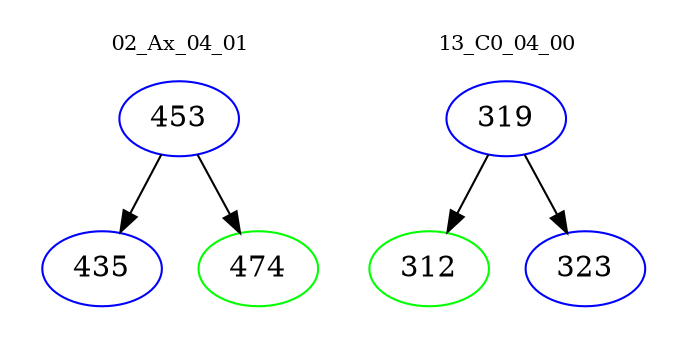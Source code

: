 digraph{
subgraph cluster_0 {
color = white
label = "02_Ax_04_01";
fontsize=10;
T0_453 [label="453", color="blue"]
T0_453 -> T0_435 [color="black"]
T0_435 [label="435", color="blue"]
T0_453 -> T0_474 [color="black"]
T0_474 [label="474", color="green"]
}
subgraph cluster_1 {
color = white
label = "13_C0_04_00";
fontsize=10;
T1_319 [label="319", color="blue"]
T1_319 -> T1_312 [color="black"]
T1_312 [label="312", color="green"]
T1_319 -> T1_323 [color="black"]
T1_323 [label="323", color="blue"]
}
}
